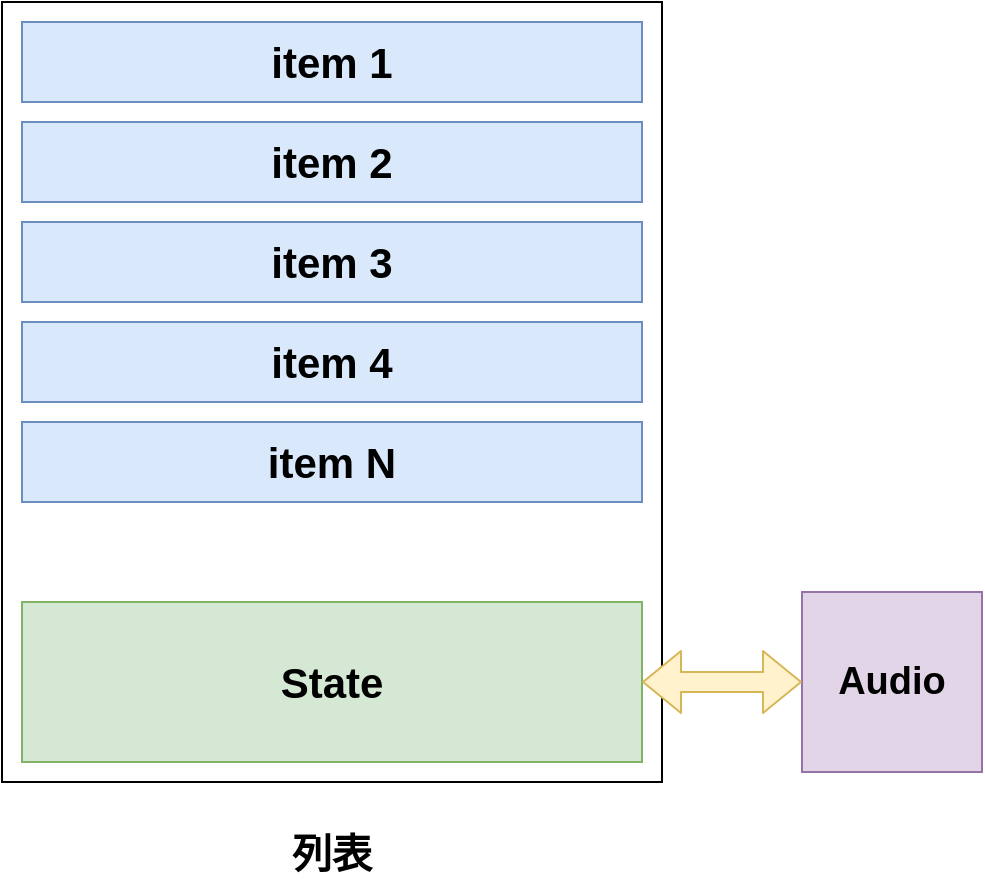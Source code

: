 <mxfile version="13.6.0" type="github">
  <diagram id="fPvwmURBNc2VDs9Hdo4-" name="Page-1">
    <mxGraphModel dx="1422" dy="713" grid="1" gridSize="10" guides="1" tooltips="1" connect="1" arrows="1" fold="1" page="1" pageScale="1" pageWidth="1169" pageHeight="827" math="0" shadow="0">
      <root>
        <mxCell id="0" />
        <mxCell id="1" parent="0" />
        <mxCell id="feKmnWWnFq79KnzARr8Q-1" value="" style="rounded=0;whiteSpace=wrap;html=1;" vertex="1" parent="1">
          <mxGeometry x="270" y="120" width="330" height="390" as="geometry" />
        </mxCell>
        <mxCell id="feKmnWWnFq79KnzARr8Q-2" value="&lt;font style=&quot;font-size: 21px&quot;&gt;&lt;b&gt;item 1&lt;/b&gt;&lt;/font&gt;" style="rounded=0;whiteSpace=wrap;html=1;fillColor=#dae8fc;strokeColor=#6c8ebf;" vertex="1" parent="1">
          <mxGeometry x="280" y="130" width="310" height="40" as="geometry" />
        </mxCell>
        <mxCell id="feKmnWWnFq79KnzARr8Q-3" value="&lt;font style=&quot;font-size: 21px&quot;&gt;&lt;b&gt;item 2&lt;/b&gt;&lt;/font&gt;" style="rounded=0;whiteSpace=wrap;html=1;fillColor=#dae8fc;strokeColor=#6c8ebf;" vertex="1" parent="1">
          <mxGeometry x="280" y="180" width="310" height="40" as="geometry" />
        </mxCell>
        <mxCell id="feKmnWWnFq79KnzARr8Q-4" value="&lt;font style=&quot;font-size: 21px&quot;&gt;&lt;b&gt;item N&lt;/b&gt;&lt;/font&gt;" style="rounded=0;whiteSpace=wrap;html=1;fillColor=#dae8fc;strokeColor=#6c8ebf;" vertex="1" parent="1">
          <mxGeometry x="280" y="330" width="310" height="40" as="geometry" />
        </mxCell>
        <mxCell id="feKmnWWnFq79KnzARr8Q-5" value="&lt;b&gt;&lt;font style=&quot;font-size: 21px&quot;&gt;State&lt;/font&gt;&lt;/b&gt;" style="rounded=0;whiteSpace=wrap;html=1;fillColor=#d5e8d4;strokeColor=#82b366;" vertex="1" parent="1">
          <mxGeometry x="280" y="420" width="310" height="80" as="geometry" />
        </mxCell>
        <mxCell id="feKmnWWnFq79KnzARr8Q-6" value="&lt;font style=&quot;font-size: 21px&quot;&gt;&lt;b&gt;item 3&lt;/b&gt;&lt;/font&gt;" style="rounded=0;whiteSpace=wrap;html=1;fillColor=#dae8fc;strokeColor=#6c8ebf;" vertex="1" parent="1">
          <mxGeometry x="280" y="230" width="310" height="40" as="geometry" />
        </mxCell>
        <mxCell id="feKmnWWnFq79KnzARr8Q-7" value="&lt;font style=&quot;font-size: 21px&quot;&gt;&lt;b&gt;item 4&lt;/b&gt;&lt;/font&gt;" style="rounded=0;whiteSpace=wrap;html=1;fillColor=#dae8fc;strokeColor=#6c8ebf;" vertex="1" parent="1">
          <mxGeometry x="280" y="280" width="310" height="40" as="geometry" />
        </mxCell>
        <mxCell id="feKmnWWnFq79KnzARr8Q-8" value="&lt;b&gt;&lt;font style=&quot;font-size: 20px&quot;&gt;列表&lt;/font&gt;&lt;/b&gt;" style="text;html=1;strokeColor=none;fillColor=none;align=center;verticalAlign=middle;whiteSpace=wrap;rounded=0;" vertex="1" parent="1">
          <mxGeometry x="385" y="530" width="100" height="30" as="geometry" />
        </mxCell>
        <mxCell id="feKmnWWnFq79KnzARr8Q-9" value="&lt;font style=&quot;font-size: 19px&quot;&gt;&lt;b&gt;Audio&lt;/b&gt;&lt;/font&gt;" style="whiteSpace=wrap;html=1;aspect=fixed;fillColor=#e1d5e7;strokeColor=#9673a6;" vertex="1" parent="1">
          <mxGeometry x="670" y="415" width="90" height="90" as="geometry" />
        </mxCell>
        <mxCell id="feKmnWWnFq79KnzARr8Q-11" value="" style="shape=flexArrow;endArrow=classic;startArrow=classic;html=1;exitX=1;exitY=0.5;exitDx=0;exitDy=0;entryX=0;entryY=0.5;entryDx=0;entryDy=0;fillColor=#fff2cc;strokeColor=#d6b656;" edge="1" parent="1" source="feKmnWWnFq79KnzARr8Q-5" target="feKmnWWnFq79KnzARr8Q-9">
          <mxGeometry width="50" height="50" relative="1" as="geometry">
            <mxPoint x="610" y="480" as="sourcePoint" />
            <mxPoint x="660" y="430" as="targetPoint" />
          </mxGeometry>
        </mxCell>
      </root>
    </mxGraphModel>
  </diagram>
</mxfile>

